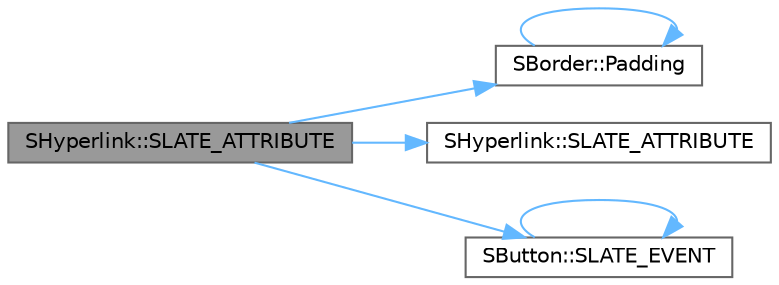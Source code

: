digraph "SHyperlink::SLATE_ATTRIBUTE"
{
 // INTERACTIVE_SVG=YES
 // LATEX_PDF_SIZE
  bgcolor="transparent";
  edge [fontname=Helvetica,fontsize=10,labelfontname=Helvetica,labelfontsize=10];
  node [fontname=Helvetica,fontsize=10,shape=box,height=0.2,width=0.4];
  rankdir="LR";
  Node1 [id="Node000001",label="SHyperlink::SLATE_ATTRIBUTE",height=0.2,width=0.4,color="gray40", fillcolor="grey60", style="filled", fontcolor="black",tooltip=" "];
  Node1 -> Node2 [id="edge1_Node000001_Node000002",color="steelblue1",style="solid",tooltip=" "];
  Node2 [id="Node000002",label="SBorder::Padding",height=0.2,width=0.4,color="grey40", fillcolor="white", style="filled",URL="$d2/d51/classSBorder.html#a7340fb5fcceb566ea42bc68c792657f5",tooltip=" "];
  Node2 -> Node2 [id="edge2_Node000002_Node000002",color="steelblue1",style="solid",tooltip=" "];
  Node1 -> Node3 [id="edge3_Node000001_Node000003",color="steelblue1",style="solid",tooltip=" "];
  Node3 [id="Node000003",label="SHyperlink::SLATE_ATTRIBUTE",height=0.2,width=0.4,color="grey40", fillcolor="white", style="filled",URL="$de/d13/classSHyperlink.html#a9ea782585e97b46243b6b2b30e69f6c8",tooltip=" "];
  Node1 -> Node4 [id="edge4_Node000001_Node000004",color="steelblue1",style="solid",tooltip=" "];
  Node4 [id="Node000004",label="SButton::SLATE_EVENT",height=0.2,width=0.4,color="grey40", fillcolor="white", style="filled",URL="$d7/d3f/classSButton.html#a56fb76c137a33a9e4ef3c58c4351206c",tooltip="Called when the button is pressed."];
  Node4 -> Node4 [id="edge5_Node000004_Node000004",color="steelblue1",style="solid",tooltip=" "];
}
